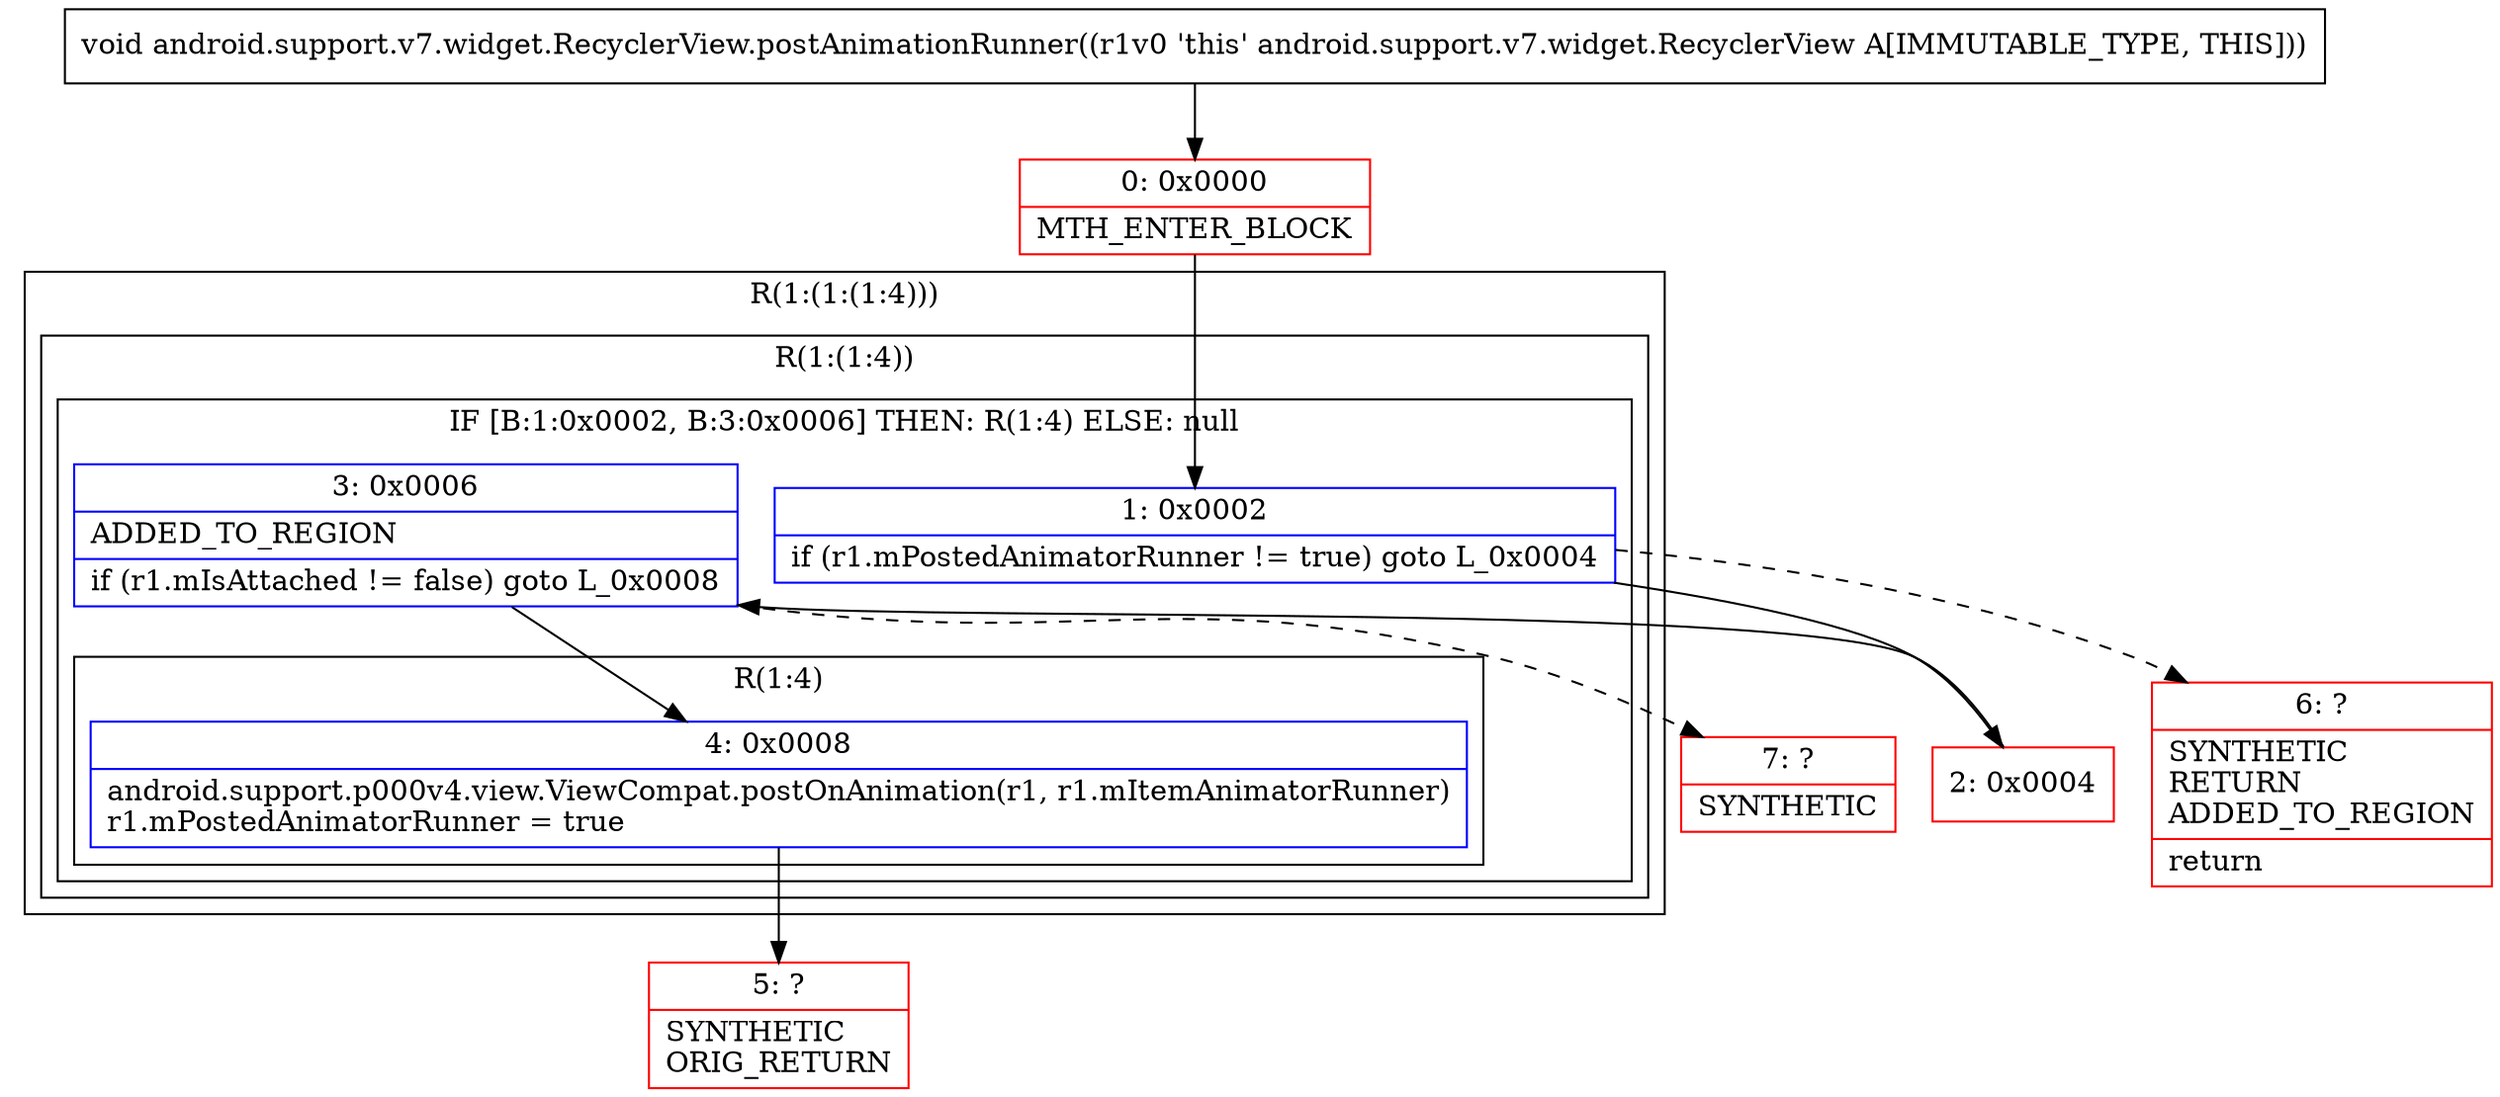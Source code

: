 digraph "CFG forandroid.support.v7.widget.RecyclerView.postAnimationRunner()V" {
subgraph cluster_Region_2079923095 {
label = "R(1:(1:(1:4)))";
node [shape=record,color=blue];
subgraph cluster_Region_429493044 {
label = "R(1:(1:4))";
node [shape=record,color=blue];
subgraph cluster_IfRegion_1038274147 {
label = "IF [B:1:0x0002, B:3:0x0006] THEN: R(1:4) ELSE: null";
node [shape=record,color=blue];
Node_1 [shape=record,label="{1\:\ 0x0002|if (r1.mPostedAnimatorRunner != true) goto L_0x0004\l}"];
Node_3 [shape=record,label="{3\:\ 0x0006|ADDED_TO_REGION\l|if (r1.mIsAttached != false) goto L_0x0008\l}"];
subgraph cluster_Region_1231323692 {
label = "R(1:4)";
node [shape=record,color=blue];
Node_4 [shape=record,label="{4\:\ 0x0008|android.support.p000v4.view.ViewCompat.postOnAnimation(r1, r1.mItemAnimatorRunner)\lr1.mPostedAnimatorRunner = true\l}"];
}
}
}
}
Node_0 [shape=record,color=red,label="{0\:\ 0x0000|MTH_ENTER_BLOCK\l}"];
Node_2 [shape=record,color=red,label="{2\:\ 0x0004}"];
Node_5 [shape=record,color=red,label="{5\:\ ?|SYNTHETIC\lORIG_RETURN\l}"];
Node_6 [shape=record,color=red,label="{6\:\ ?|SYNTHETIC\lRETURN\lADDED_TO_REGION\l|return\l}"];
Node_7 [shape=record,color=red,label="{7\:\ ?|SYNTHETIC\l}"];
MethodNode[shape=record,label="{void android.support.v7.widget.RecyclerView.postAnimationRunner((r1v0 'this' android.support.v7.widget.RecyclerView A[IMMUTABLE_TYPE, THIS])) }"];
MethodNode -> Node_0;
Node_1 -> Node_2;
Node_1 -> Node_6[style=dashed];
Node_3 -> Node_4;
Node_3 -> Node_7[style=dashed];
Node_4 -> Node_5;
Node_0 -> Node_1;
Node_2 -> Node_3;
}

